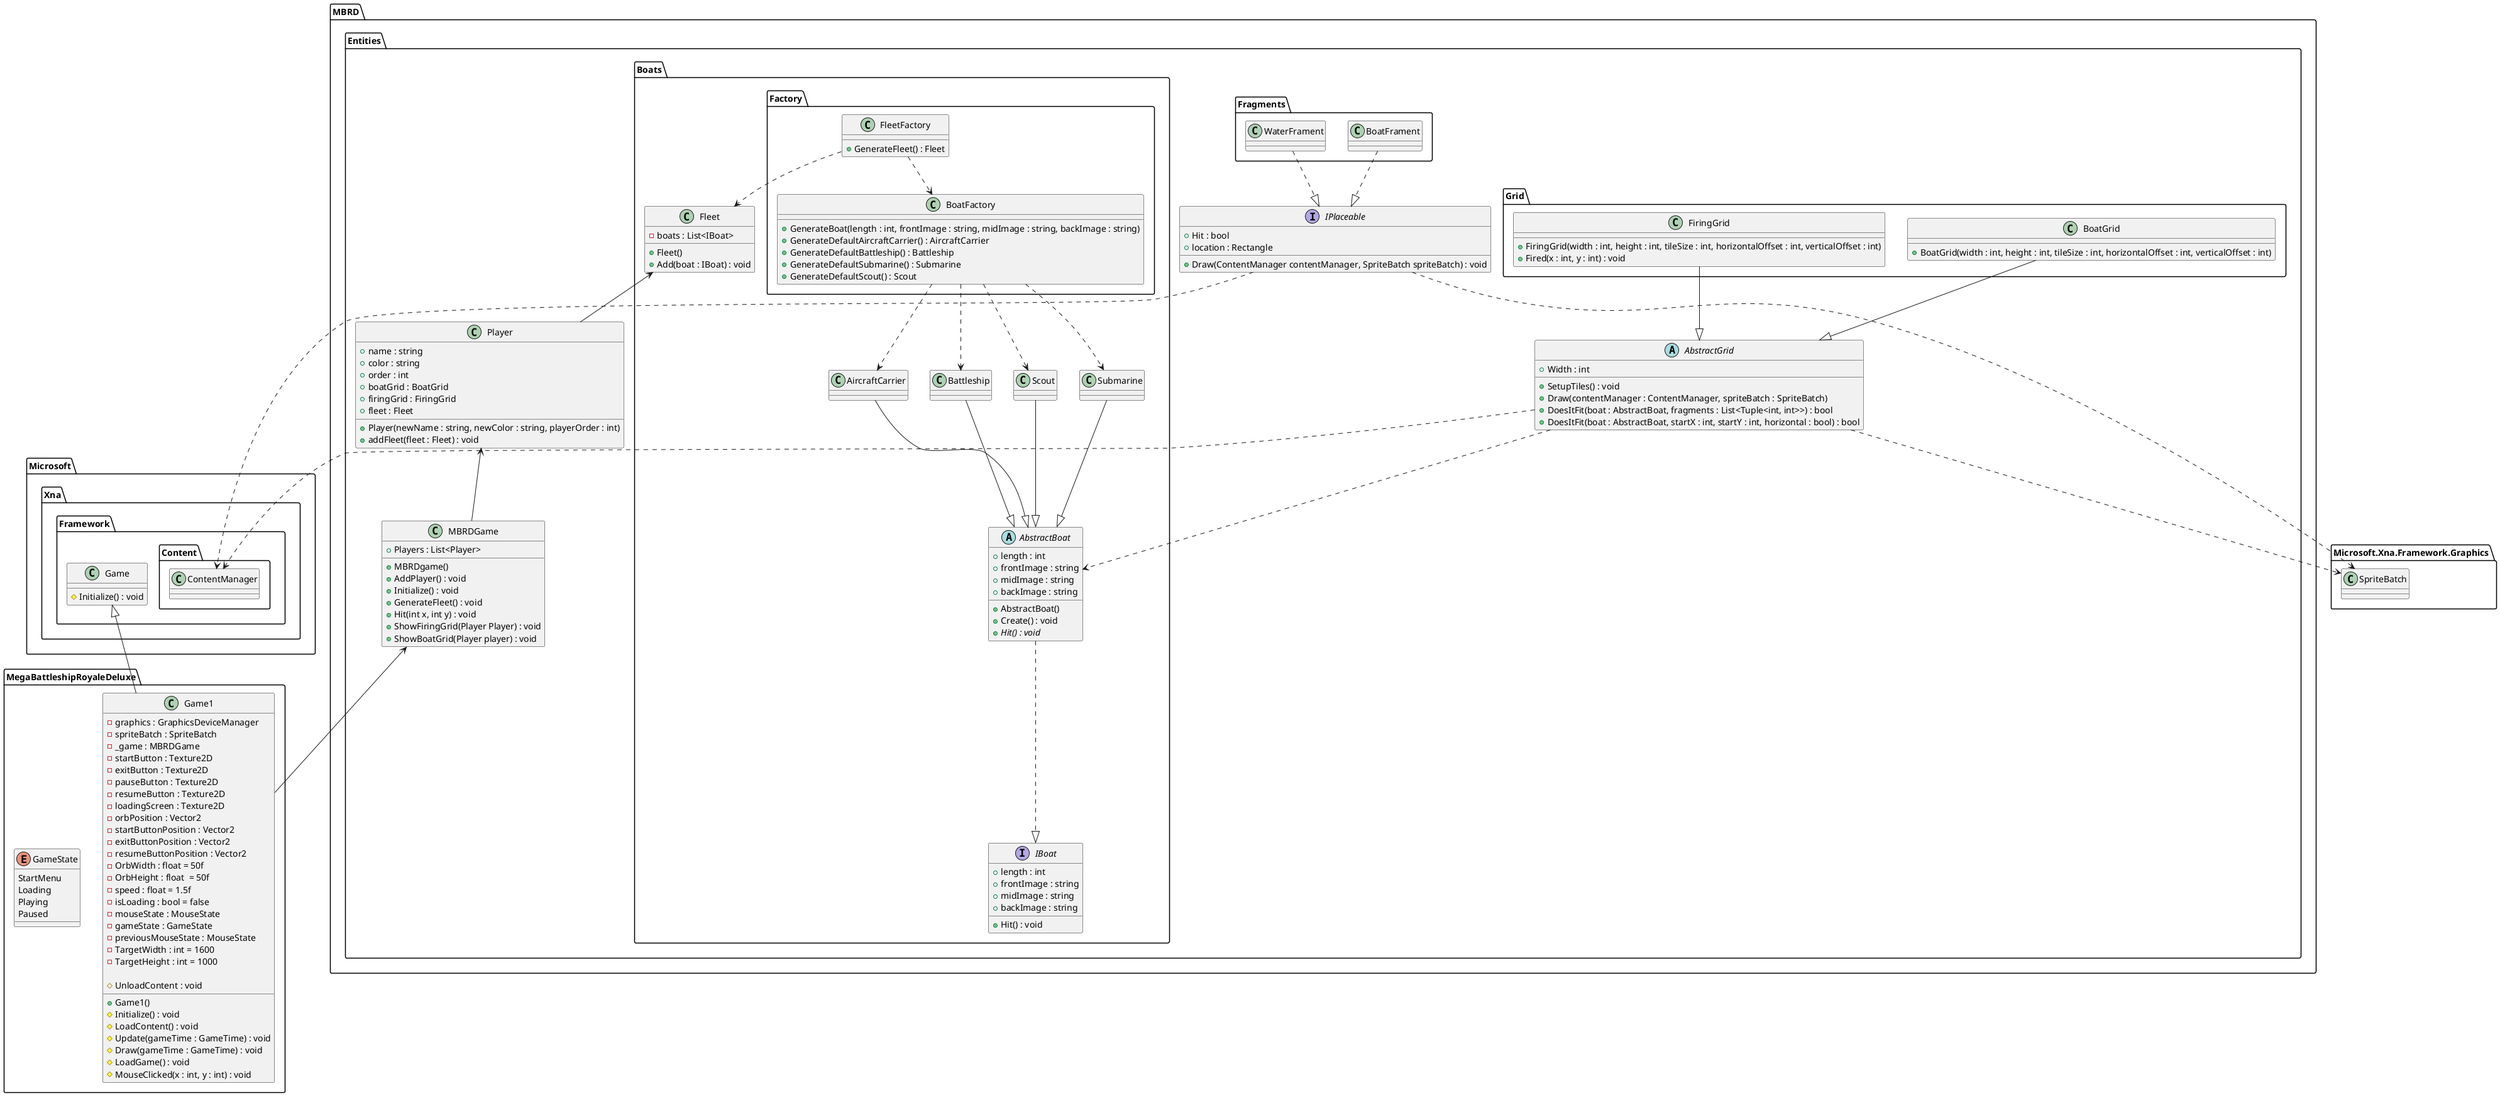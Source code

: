 ﻿@startuml
set namespaceSeparator ::

Microsoft::Xna::Framework::Game <|-- MegaBattleshipRoyaleDeluxe::Game1
MBRD::Entities::MBRDGame <-- MegaBattleshipRoyaleDeluxe::Game1
MegaBattleshipRoyaleDeluxe::GameState <-- MegaBattleshipRoyaleDeluxe::Game1::GameState
MBRD::Entities::Player <-- MBRD::Entities::MBRDGame
MBRD::Entities::Boats::Fleet <-- MBRD::Entities::Player 
MBRD::Entities::Boats::AbstractBoat ..|> MBRD::Entities::Boats::IBoat
MBRD::Entities::Boats::AircraftCarrier --|> MBRD::Entities::Boats::AbstractBoat
MBRD::Entities::Boats::Battleship --|> MBRD::Entities::Boats::AbstractBoat
MBRD::Entities::Boats::Scout --|> MBRD::Entities::Boats::AbstractBoat
MBRD::Entities::Boats::Submarine --|> MBRD::Entities::Boats::AbstractBoat
MBRD::Entities::Boats::Fleet::add ..> MBRD::Entities::Boats::IBoat 

MBRD::Entities::Boats::Factory::FleetFactory..> MBRD::Entities::Boats::Fleet
MBRD::Entities::Boats::Factory::FleetFactory ..> MBRD::Entities::Boats::Factory::BoatFactory
MBRD::Entities::Boats::Factory::BoatFactory ..> MBRD::Entities::Boats::AircraftCarrier 
MBRD::Entities::Boats::Factory::BoatFactory ..> MBRD::Entities::Boats::Battleship 
MBRD::Entities::Boats::Factory::BoatFactory ..> MBRD::Entities::Boats::Scout 
MBRD::Entities::Boats::Factory::BoatFactory ..> MBRD::Entities::Boats::Submarine 

MBRD::Entities::Fragments::BoatFrament ..|> MBRD::Entities::IPlaceable
MBRD::Entities::Fragments::WaterFrament ..|> MBRD::Entities::IPlaceable

MBRD::Entities::IPlaceable ..> Microsoft::Xna::Framework::Content::ContentManager
MBRD::Entities::IPlaceable ..> Microsoft.Xna.Framework.Graphics::SpriteBatch

MBRD::Entities::AbstractGrid ..> Microsoft::Xna::Framework::Content::ContentManager
MBRD::Entities::AbstractGrid ..> Microsoft.Xna.Framework.Graphics::SpriteBatch
MBRD::Entities::AbstractGrid ..> MBRD::Entities::Boats::AbstractBoat

MBRD::Entities::Grid::BoatGrid --|> MBRD::Entities::AbstractGrid
MBRD::Entities::Grid::FiringGrid --|> MBRD::Entities::AbstractGrid

class Microsoft::Xna::Framework::Game{
 #Initialize() : void 
}

class MBRD::Entities::MBRDGame {
  +Players : List<Player>

  +MBRDgame()
  +AddPlayer() : void
  +Initialize() : void
  +GenerateFleet() : void
  +Hit(int x, int y) : void
  +ShowFiringGrid(Player Player) : void
  +ShowBoatGrid(Player player) : void  
}

class MBRD::Entities::Player {
  +name : string 
  +color : string 
  +order : int 
  +boatGrid : BoatGrid 
  +firingGrid : FiringGrid 
  +fleet : Fleet

  +Player(newName : string, newColor : string, playerOrder : int)
  +addFleet(fleet : Fleet) : void 
}

class MBRD::Entities::Boats::Fleet {
  -boats : List<IBoat>

  +Fleet()
  +Add(boat : IBoat) : void 
}

interface MBRD::Entities::Boats::IBoat {
  +length : int 
  +frontImage : string 
  +midImage : string 
  +backImage : string 

  +Hit() : void 
}

abstract class MBRD::Entities::Boats::AbstractBoat{
  +length : int 
  +frontImage : string 
  +midImage : string 
  +backImage : string 

  +AbstractBoat()
  +Create() : void 
  +{abstract} Hit() : void 
}

class MBRD::Entities::Boats::AircraftCarrier
class MBRD::Entities::Boats::Battleship
class MBRD::Entities::Boats::Scout
class MBRD::Entities::Boats::Submarine

class MBRD::Entities::Boats::Factory::BoatFactory {
  +GenerateBoat(length : int, frontImage : string, midImage : string, backImage : string)
  +GenerateDefaultAircraftCarrier() : AircraftCarrier 
  +GenerateDefaultBattleship() : Battleship 
  +GenerateDefaultSubmarine() : Submarine 
  +GenerateDefaultScout() : Scout 
}

class MBRD::Entities::Boats::Factory::FleetFactory {
  +GenerateFleet() : Fleet 
}

abstract class MBRD::Entities::AbstractGrid {
  +Width : int 

  +SetupTiles() : void
  +Draw(contentManager : ContentManager, spriteBatch : SpriteBatch)
  +DoesItFit(boat : AbstractBoat, fragments : List<Tuple<int, int>>) : bool
  +DoesItFit(boat : AbstractBoat, startX : int, startY : int, horizontal : bool) : bool
}

class MBRD::Entities::Grid::BoatGrid {
  +BoatGrid(width : int, height : int, tileSize : int, horizontalOffset : int, verticalOffset : int)
}

class MBRD::Entities::Grid::FiringGrid {
  +FiringGrid(width : int, height : int, tileSize : int, horizontalOffset : int, verticalOffset : int)
  +Fired(x : int, y : int) : void
}

class MegaBattleshipRoyaleDeluxe::Game1 {
  -graphics : GraphicsDeviceManager 
  -spriteBatch : SpriteBatch 
  -_game : MBRDGame 
  -startButton : Texture2D 
  -exitButton : Texture2D 
  -pauseButton : Texture2D 
  -resumeButton : Texture2D 
  -loadingScreen : Texture2D 
  -orbPosition : Vector2 
  -startButtonPosition : Vector2 
  -exitButtonPosition : Vector2 
  -resumeButtonPosition : Vector2 
  -OrbWidth : float = 50f
  -OrbHeight : float  = 50f
  -speed : float = 1.5f
  -isLoading : bool = false
  -mouseState : MouseState 
  -gameState : GameState 
  -previousMouseState : MouseState 
  -TargetWidth : int = 1600
  -TargetHeight : int = 1000

  +Game1()
  #Initialize() : void
  #LoadContent() : void
  #UnloadContent : void
  #Update(gameTime : GameTime) : void
  #Draw(gameTime : GameTime) : void
  #LoadGame() : void
  #MouseClicked(x : int, y : int) : void
}

interface MBRD::Entities::IPlaceable {
  +Hit : bool 
  +location : Rectangle 

  +Draw(ContentManager contentManager, SpriteBatch spriteBatch) : void
}

class MBRD::Entities::Fragments::BoatFrament{
}
class MBRD::Entities::Fragments::WaterFrament {
}

enum MegaBattleshipRoyaleDeluxe::GameState {
 StartMenu
 Loading
 Playing
 Paused
}
@enduml